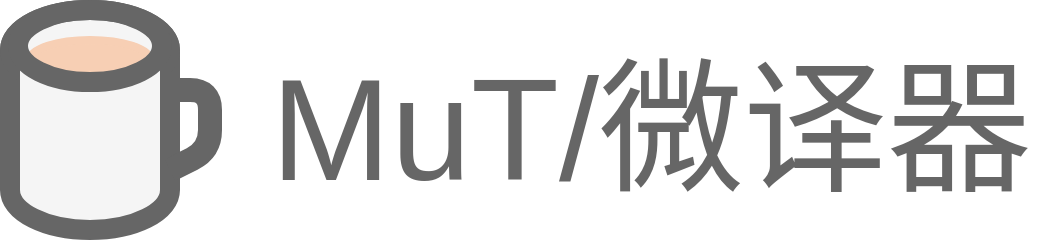<mxfile version="19.0.2" type="device"><diagram id="Gcwe64XPgSQ3ViYiJVHX" name="Page-1"><mxGraphModel dx="942" dy="725" grid="1" gridSize="10" guides="0" tooltips="1" connect="1" arrows="1" fold="1" page="1" pageScale="1" pageWidth="850" pageHeight="1100" math="0" shadow="0"><root><mxCell id="0"/><mxCell id="1" parent="0"/><mxCell id="ryowXNTdC2t8MMNeRnWp-30" value="" style="ellipse;whiteSpace=wrap;html=1;strokeWidth=10;fillColor=#f5f5f5;fontColor=#333333;strokeColor=#666666;" parent="1" vertex="1"><mxGeometry x="80" y="80" width="80" height="40" as="geometry"/></mxCell><mxCell id="ryowXNTdC2t8MMNeRnWp-5" value="" style="ellipse;whiteSpace=wrap;html=1;strokeWidth=10;fillColor=#f5f5f5;fontColor=#333333;strokeColor=#666666;" parent="1" vertex="1"><mxGeometry x="80" y="150" width="80" height="40" as="geometry"/></mxCell><mxCell id="ryowXNTdC2t8MMNeRnWp-4" value="" style="rounded=0;whiteSpace=wrap;html=1;strokeWidth=5;strokeColor=none;" parent="1" vertex="1"><mxGeometry x="80" y="100" width="80" height="70" as="geometry"/></mxCell><mxCell id="ryowXNTdC2t8MMNeRnWp-6" value="" style="endArrow=none;html=1;rounded=0;strokeWidth=10;entryX=0;entryY=0.5;entryDx=0;entryDy=0;exitX=0;exitY=0.5;exitDx=0;exitDy=0;fillColor=#f5f5f5;strokeColor=#666666;" parent="1" source="ryowXNTdC2t8MMNeRnWp-5" target="ryowXNTdC2t8MMNeRnWp-1" edge="1"><mxGeometry width="50" height="50" relative="1" as="geometry"><mxPoint x="70" y="180" as="sourcePoint"/><mxPoint x="79.46" y="180" as="targetPoint"/></mxGeometry></mxCell><mxCell id="ryowXNTdC2t8MMNeRnWp-7" value="" style="endArrow=none;html=1;rounded=0;strokeWidth=10;exitX=1;exitY=0.5;exitDx=0;exitDy=0;entryX=1;entryY=0.5;entryDx=0;entryDy=0;fillColor=#f5f5f5;strokeColor=#666666;" parent="1" source="ryowXNTdC2t8MMNeRnWp-5" target="ryowXNTdC2t8MMNeRnWp-1" edge="1"><mxGeometry width="50" height="50" relative="1" as="geometry"><mxPoint x="90" y="190" as="sourcePoint"/><mxPoint x="170" y="120" as="targetPoint"/></mxGeometry></mxCell><mxCell id="ryowXNTdC2t8MMNeRnWp-8" value="" style="endArrow=none;html=1;strokeWidth=12;rounded=1;fillColor=#f5f5f5;strokeColor=#666666;" parent="1" edge="1"><mxGeometry width="50" height="50" relative="1" as="geometry"><mxPoint x="160" y="160" as="sourcePoint"/><mxPoint x="160" y="120" as="targetPoint"/><Array as="points"><mxPoint x="180" y="150"/><mxPoint x="180" y="120"/></Array></mxGeometry></mxCell><mxCell id="ryowXNTdC2t8MMNeRnWp-1" value="" style="ellipse;whiteSpace=wrap;html=1;strokeWidth=10;fillColor=#f5f5f5;fontColor=#333333;strokeColor=#666666;" parent="1" vertex="1"><mxGeometry x="80" y="80" width="80" height="40" as="geometry"/></mxCell><mxCell id="ryowXNTdC2t8MMNeRnWp-16" value="" style="rounded=0;whiteSpace=wrap;html=1;strokeWidth=5;strokeColor=none;fillColor=#f5f5f5;fontColor=#333333;" parent="1" vertex="1"><mxGeometry x="85" y="100" width="70" height="70" as="geometry"/></mxCell><mxCell id="ryowXNTdC2t8MMNeRnWp-12" value="" style="ellipse;whiteSpace=wrap;html=1;strokeWidth=4;fillColor=#f7cfb4;strokeColor=#F7CFB4;" parent="1" vertex="1"><mxGeometry x="90" y="95" width="60" height="20" as="geometry"/></mxCell><mxCell id="ryowXNTdC2t8MMNeRnWp-27" value="" style="ellipse;whiteSpace=wrap;html=1;strokeWidth=10;fillColor=none;fontColor=#333333;strokeColor=#666666;" parent="1" vertex="1"><mxGeometry x="84" y="80" width="72" height="36" as="geometry"/></mxCell><mxCell id="d28FQ1cUdJLZFfIKH63E-1" value="&lt;font color=&quot;#666666&quot; style=&quot;font-size: 72px;&quot;&gt;MuT/微译器&lt;/font&gt;" style="text;html=1;align=center;verticalAlign=middle;resizable=0;points=[];autosize=1;strokeColor=none;fillColor=none;" vertex="1" parent="1"><mxGeometry x="200" y="120" width="400" height="40" as="geometry"/></mxCell></root></mxGraphModel></diagram></mxfile>